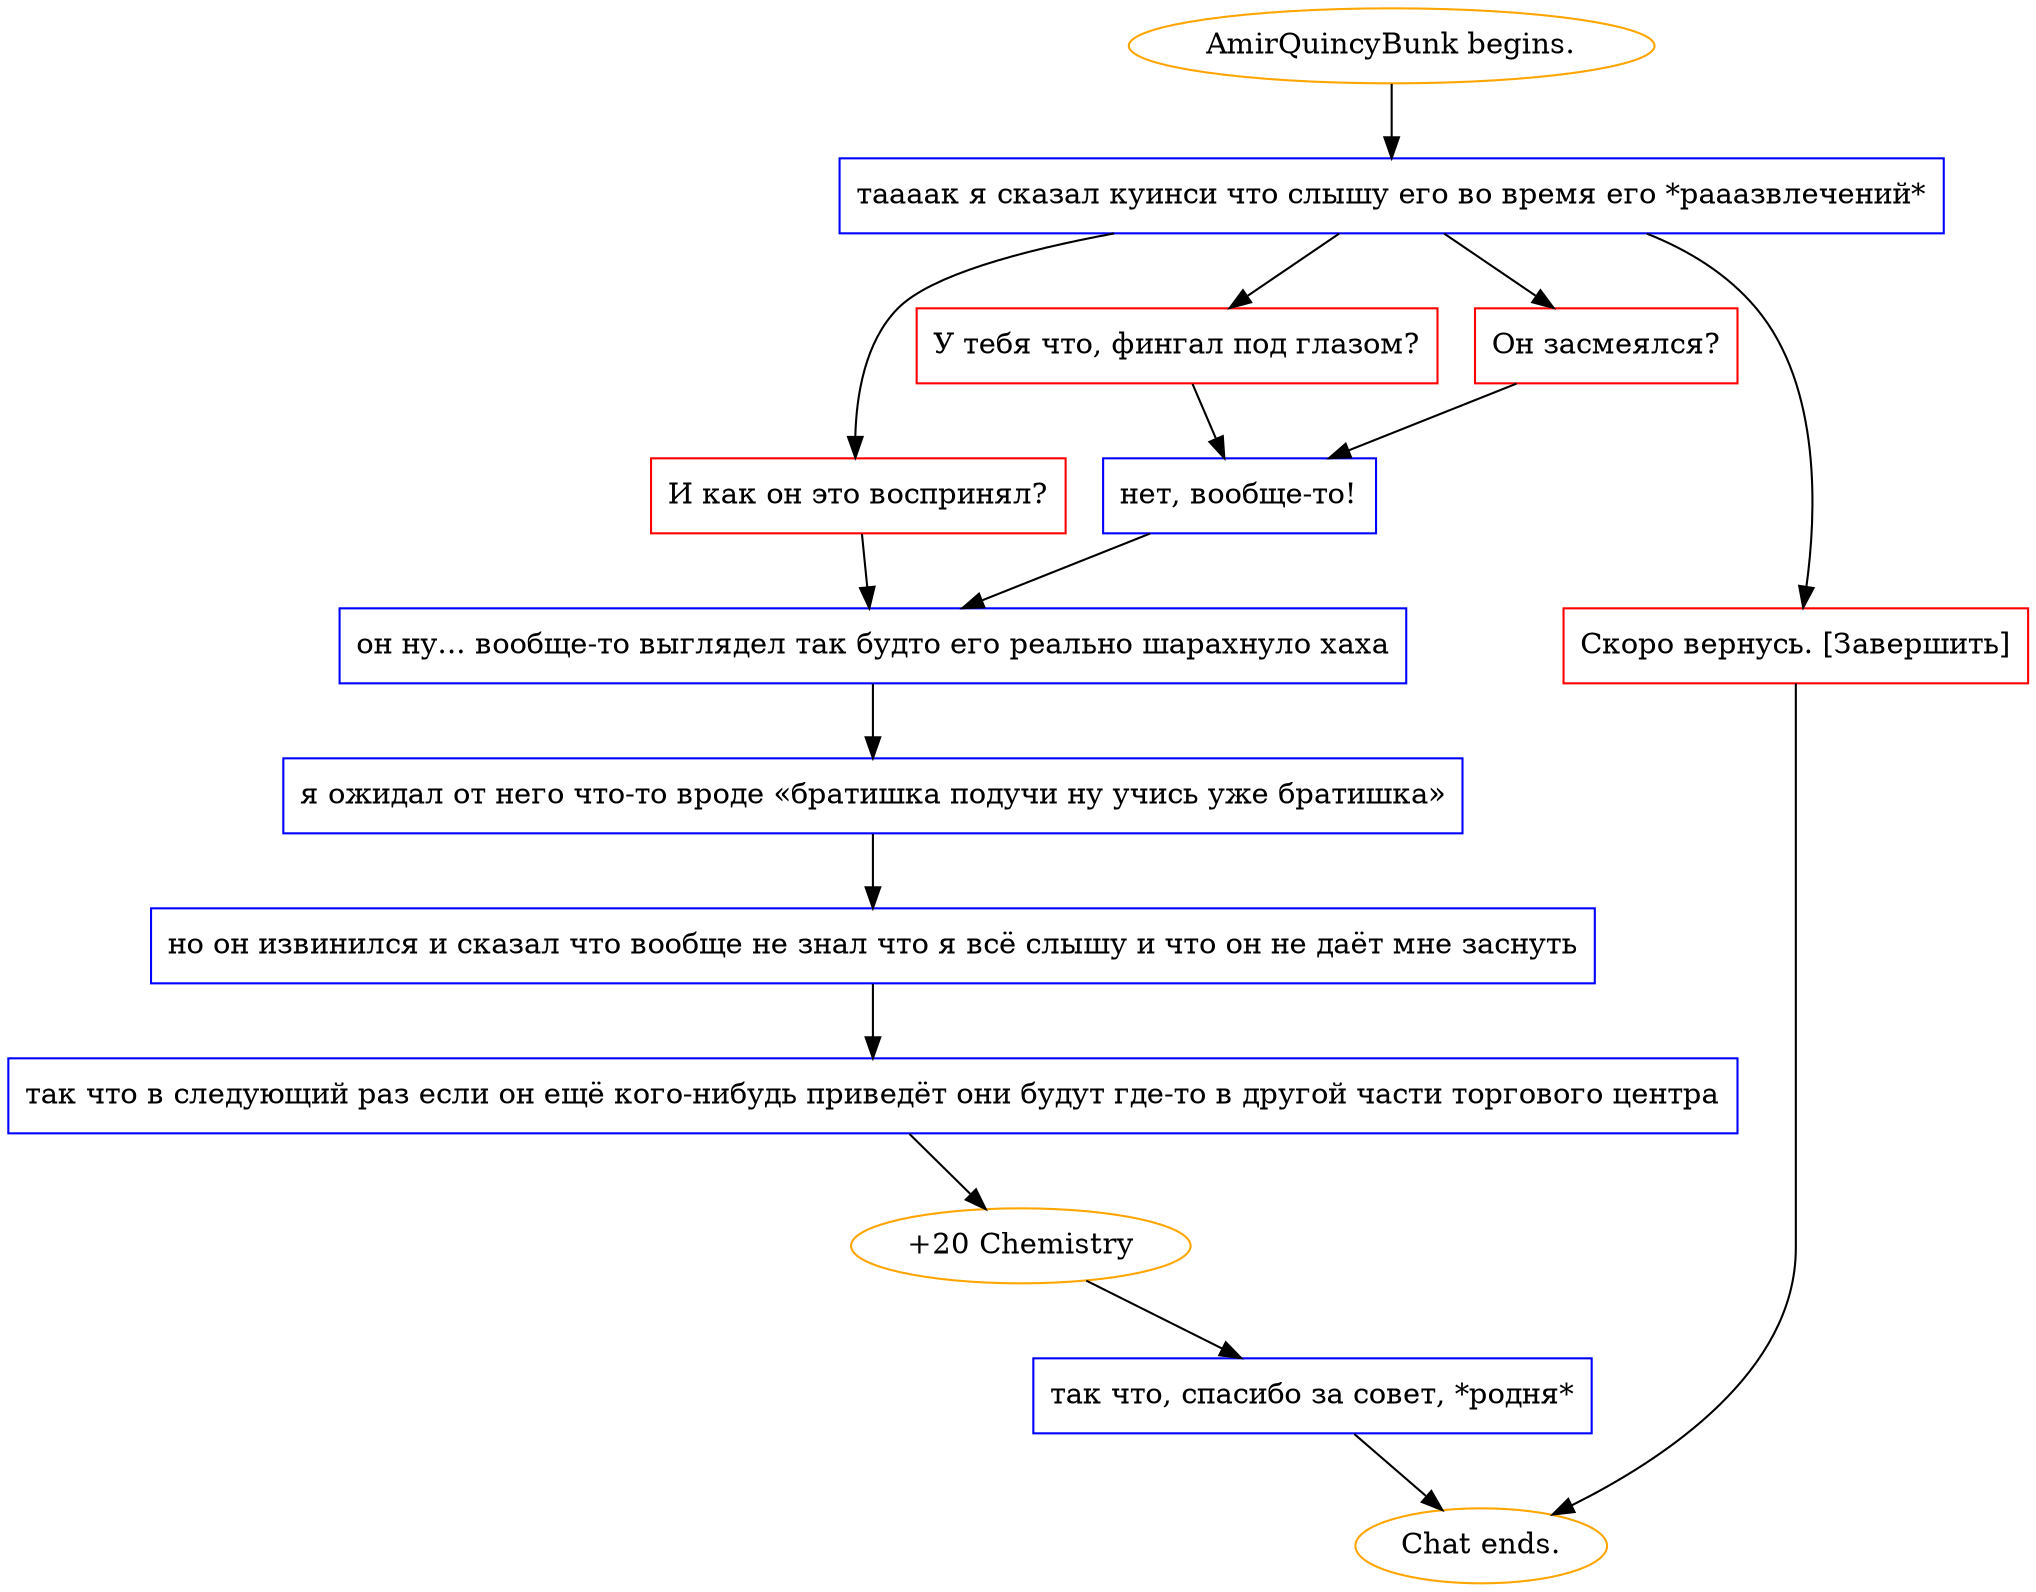 digraph {
	"AmirQuincyBunk begins." [color=orange];
		"AmirQuincyBunk begins." -> j3963933103;
	j3963933103 [label="таааак я сказал куинси что слышу его во время его *рааазвлечений*",shape=box,color=blue];
		j3963933103 -> j646209489;
		j3963933103 -> j214146447;
		j3963933103 -> j1064175092;
		j3963933103 -> j3829190185;
	j646209489 [label="И как он это воспринял?",shape=box,color=red];
		j646209489 -> j2857810629;
	j214146447 [label="У тебя что, фингал под глазом?",shape=box,color=red];
		j214146447 -> j3269283813;
	j1064175092 [label="Он засмеялся?",shape=box,color=red];
		j1064175092 -> j3269283813;
	j3829190185 [label="Скоро вернусь. [Завершить]",shape=box,color=red];
		j3829190185 -> "Chat ends.";
	j2857810629 [label="он ну... вообще-то выглядел так будто его реально шарахнуло хаха",shape=box,color=blue];
		j2857810629 -> j439227502;
	j3269283813 [label="нет, вообще-то!",shape=box,color=blue];
		j3269283813 -> j2857810629;
	"Chat ends." [color=orange];
	j439227502 [label="я ожидал от него что-то вроде «братишка подучи ну учись уже братишка»",shape=box,color=blue];
		j439227502 -> j944993302;
	j944993302 [label="но он извинился и сказал что вообще не знал что я всё слышу и что он не даёт мне заснуть",shape=box,color=blue];
		j944993302 -> j3371406234;
	j3371406234 [label="так что в следующий раз если он ещё кого-нибудь приведёт они будут где-то в другой части торгового центра",shape=box,color=blue];
		j3371406234 -> j3921272064;
	j3921272064 [label="+20 Chemistry",color=orange];
		j3921272064 -> j2818089840;
	j2818089840 [label="так что, спасибо за совет, *родня*",shape=box,color=blue];
		j2818089840 -> "Chat ends.";
}